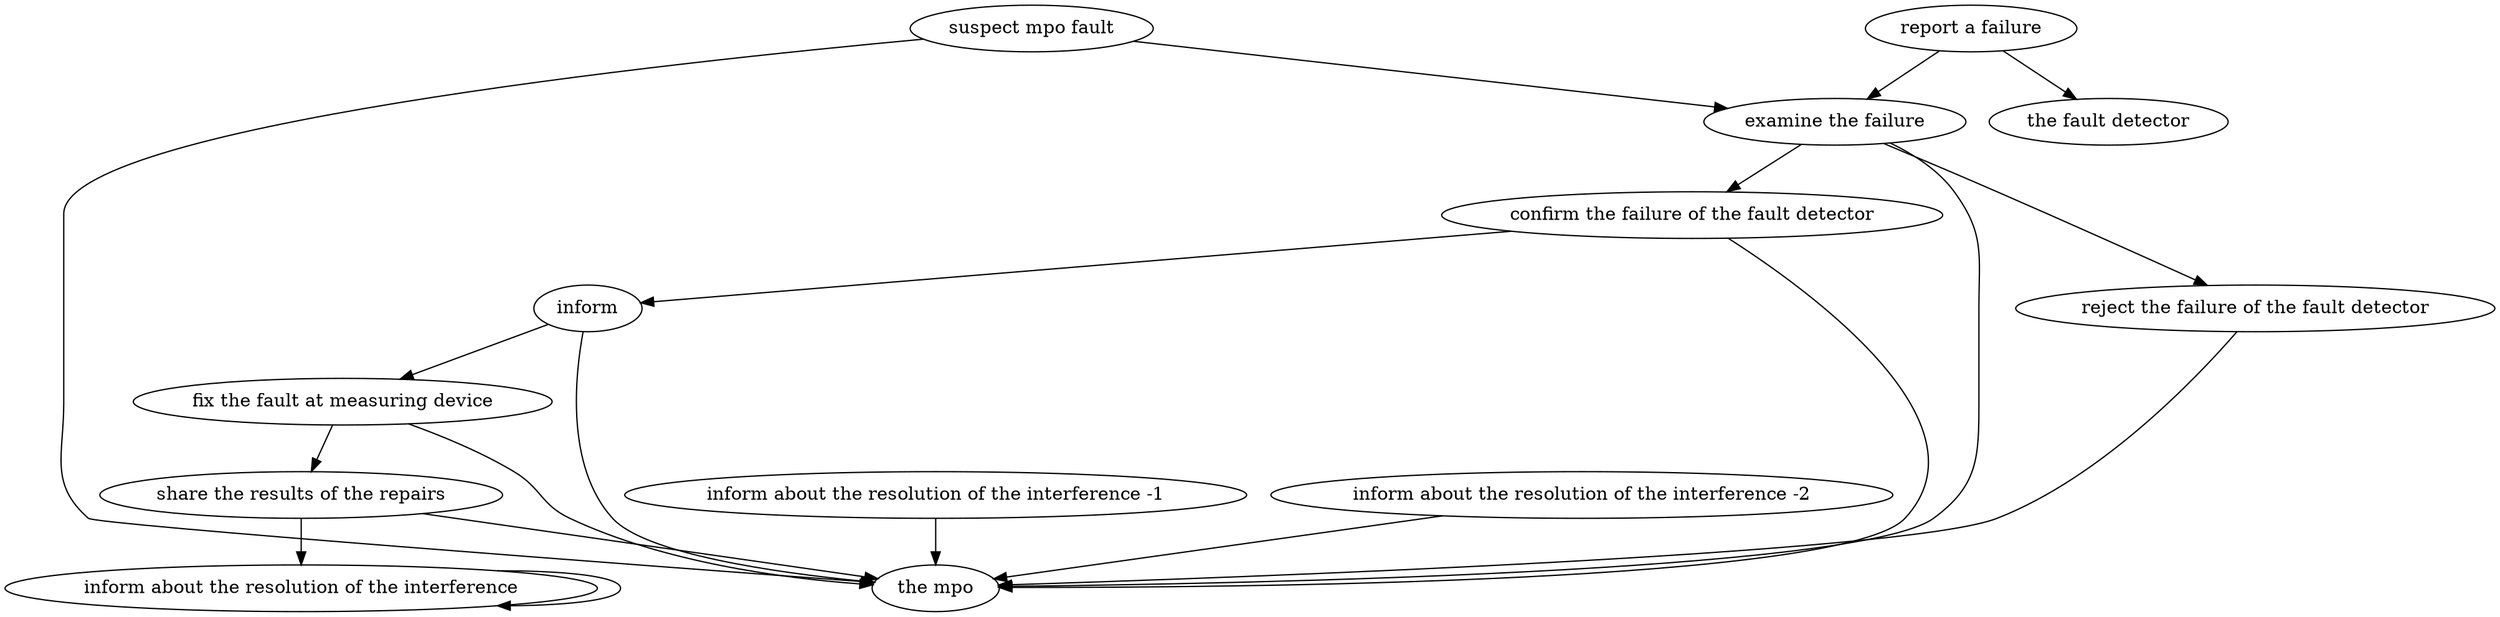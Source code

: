 digraph "doc-10.10" {
	graph [name="doc-10.10"];
	"report a failure"	[attrs="{'type': 'Activity', 'label': 'report a failure'}"];
	"examine the failure"	[attrs="{'type': 'Activity', 'label': 'examine the failure'}"];
	"report a failure" -> "examine the failure"	[attrs="{'type': 'flow', 'label': 'flow'}"];
	"the fault detector"	[attrs="{'type': 'Actor', 'label': 'the fault detector'}"];
	"report a failure" -> "the fault detector"	[attrs="{'type': 'actor performer', 'label': 'actor performer'}"];
	"suspect mpo fault"	[attrs="{'type': 'Activity', 'label': 'suspect mpo fault'}"];
	"suspect mpo fault" -> "examine the failure"	[attrs="{'type': 'flow', 'label': 'flow'}"];
	"the mpo"	[attrs="{'type': 'Actor', 'label': 'the mpo'}"];
	"suspect mpo fault" -> "the mpo"	[attrs="{'type': 'actor performer', 'label': 'actor performer'}"];
	"reject the failure of the fault detector"	[attrs="{'type': 'Activity', 'label': 'reject the failure of the fault detector'}"];
	"examine the failure" -> "reject the failure of the fault detector"	[attrs="{'type': 'flow', 'label': 'flow'}"];
	"confirm the failure of the fault detector"	[attrs="{'type': 'Activity', 'label': 'confirm the failure of the fault detector'}"];
	"examine the failure" -> "confirm the failure of the fault detector"	[attrs="{'type': 'flow', 'label': 'flow'}"];
	"examine the failure" -> "the mpo"	[attrs="{'type': 'actor performer', 'label': 'actor performer'}"];
	"reject the failure of the fault detector" -> "the mpo"	[attrs="{'type': 'actor performer', 'label': 'actor performer'}"];
	inform	[attrs="{'type': 'Activity', 'label': 'inform'}"];
	"confirm the failure of the fault detector" -> inform	[attrs="{'type': 'flow', 'label': 'flow'}"];
	"confirm the failure of the fault detector" -> "the mpo"	[attrs="{'type': 'actor performer', 'label': 'actor performer'}"];
	"fix the fault at measuring device"	[attrs="{'type': 'Activity', 'label': 'fix the fault at measuring device'}"];
	inform -> "fix the fault at measuring device"	[attrs="{'type': 'flow', 'label': 'flow'}"];
	inform -> "the mpo"	[attrs="{'type': 'actor performer', 'label': 'actor performer'}"];
	"share the results of the repairs"	[attrs="{'type': 'Activity', 'label': 'share the results of the repairs'}"];
	"fix the fault at measuring device" -> "share the results of the repairs"	[attrs="{'type': 'flow', 'label': 'flow'}"];
	"fix the fault at measuring device" -> "the mpo"	[attrs="{'type': 'actor performer', 'label': 'actor performer'}"];
	"inform about the resolution of the interference"	[attrs="{'type': 'Activity', 'label': 'inform about the resolution of the interference'}"];
	"share the results of the repairs" -> "inform about the resolution of the interference"	[attrs="{'type': 'flow', 'label': 'flow'}"];
	"share the results of the repairs" -> "the mpo"	[attrs="{'type': 'actor performer', 'label': 'actor performer'}"];
	"inform about the resolution of the interference" -> "inform about the resolution of the interference"	[attrs="{'type': 'flow', 'label': 'flow'}"];
	"inform about the resolution of the interference -1"	[attrs="{'type': 'Activity', 'label': 'inform about the resolution of the interference -1'}"];
	"inform about the resolution of the interference -1" -> "the mpo"	[attrs="{'type': 'actor performer', 'label': 'actor performer'}"];
	"inform about the resolution of the interference -2"	[attrs="{'type': 'Activity', 'label': 'inform about the resolution of the interference -2'}"];
	"inform about the resolution of the interference -2" -> "the mpo"	[attrs="{'type': 'actor performer', 'label': 'actor performer'}"];
}
